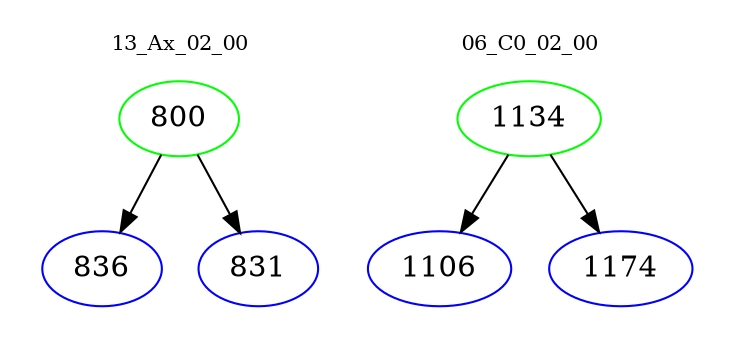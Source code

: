 digraph{
subgraph cluster_0 {
color = white
label = "13_Ax_02_00";
fontsize=10;
T0_800 [label="800", color="green"]
T0_800 -> T0_836 [color="black"]
T0_836 [label="836", color="blue"]
T0_800 -> T0_831 [color="black"]
T0_831 [label="831", color="blue"]
}
subgraph cluster_1 {
color = white
label = "06_C0_02_00";
fontsize=10;
T1_1134 [label="1134", color="green"]
T1_1134 -> T1_1106 [color="black"]
T1_1106 [label="1106", color="blue"]
T1_1134 -> T1_1174 [color="black"]
T1_1174 [label="1174", color="blue"]
}
}
